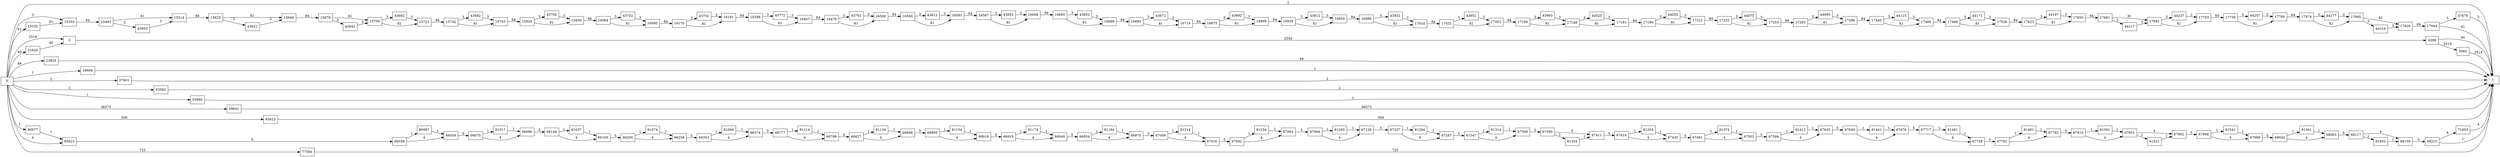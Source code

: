 digraph {
	graph [rankdir=LR]
	node [shape=rectangle]
	2 -> 4268 [label=2559]
	4268 -> 1 [label=40]
	4268 -> 5982 [label=2519]
	5982 -> 1 [label=2519]
	15332 -> 15333 [label=81]
	15333 -> 15493 [label=84]
	15493 -> 15514 [label=81]
	15493 -> 43602 [label=3]
	15514 -> 15625 [label=84]
	15625 -> 15646 [label=81]
	15625 -> 43622 [label=3]
	15646 -> 15679 [label=84]
	15679 -> 15700 [label=81]
	15679 -> 43642 [label=3]
	15700 -> 15721 [label=81]
	15700 -> 43662 [label=3]
	15721 -> 15742 [label=84]
	15742 -> 15763 [label=81]
	15742 -> 43682 [label=3]
	15763 -> 15829 [label=84]
	15829 -> 15850 [label=81]
	15829 -> 43702 [label=3]
	15850 -> 16064 [label=84]
	16064 -> 16095 [label=81]
	16064 -> 43732 [label=3]
	16095 -> 16170 [label=84]
	16170 -> 16191 [label=81]
	16170 -> 43752 [label=3]
	16191 -> 16386 [label=84]
	16386 -> 16407 [label=81]
	16386 -> 43772 [label=3]
	16407 -> 16479 [label=84]
	16479 -> 16500 [label=81]
	16479 -> 43792 [label=3]
	16500 -> 16560 [label=84]
	16560 -> 16581 [label=81]
	16560 -> 43812 [label=3]
	16581 -> 16587 [label=84]
	16587 -> 16608 [label=81]
	16587 -> 43832 [label=3]
	16608 -> 16665 [label=84]
	16665 -> 16686 [label=81]
	16665 -> 43852 [label=3]
	16686 -> 16693 [label=84]
	16693 -> 16714 [label=81]
	16693 -> 43872 [label=3]
	16714 -> 16875 [label=84]
	16875 -> 16896 [label=81]
	16875 -> 43892 [label=3]
	16896 -> 16929 [label=84]
	16929 -> 16950 [label=81]
	16929 -> 43912 [label=3]
	16950 -> 16989 [label=84]
	16989 -> 17010 [label=81]
	16989 -> 43932 [label=3]
	17010 -> 17031 [label=84]
	17031 -> 17052 [label=81]
	17031 -> 43952 [label=3]
	17052 -> 17106 [label=84]
	17106 -> 17148 [label=81]
	17106 -> 43993 [label=3]
	17148 -> 17181 [label=81]
	17148 -> 44025 [label=3]
	17181 -> 17190 [label=84]
	17190 -> 17221 [label=81]
	17190 -> 44055 [label=3]
	17221 -> 17232 [label=84]
	17232 -> 17253 [label=81]
	17232 -> 44075 [label=3]
	17253 -> 17265 [label=84]
	17265 -> 17286 [label=81]
	17265 -> 44095 [label=3]
	17286 -> 17445 [label=84]
	17445 -> 17466 [label=81]
	17445 -> 44115 [label=3]
	17466 -> 17469 [label=84]
	17469 -> 17526 [label=81]
	17469 -> 44171 [label=3]
	17526 -> 17623 [label=84]
	17623 -> 17650 [label=81]
	17623 -> 44197 [label=3]
	17650 -> 17661 [label=84]
	17661 -> 17682 [label=81]
	17661 -> 44217 [label=3]
	17682 -> 17703 [label=81]
	17682 -> 44237 [label=3]
	17703 -> 17739 [label=84]
	17739 -> 17760 [label=81]
	17739 -> 44257 [label=3]
	17760 -> 17874 [label=84]
	17874 -> 17895 [label=81]
	17874 -> 44277 [label=3]
	17895 -> 17929 [label=81]
	17895 -> 44310 [label=3]
	17929 -> 17944 [label=84]
	17944 -> 1 [label=81]
	17944 -> 47679 [label=3]
	23925 -> 1 [label=49]
	29906 -> 1 [label=1]
	31620 -> 2 [label=40]
	37601 -> 1 [label=2]
	43582 -> 1 [label=2]
	43602 -> 15514 [label=3]
	43622 -> 15646 [label=3]
	43642 -> 15700 [label=3]
	43662 -> 15721 [label=3]
	43682 -> 15763 [label=3]
	43702 -> 15850 [label=3]
	43732 -> 16095 [label=3]
	43752 -> 16191 [label=3]
	43772 -> 16407 [label=3]
	43792 -> 16500 [label=3]
	43812 -> 16581 [label=3]
	43832 -> 16608 [label=3]
	43852 -> 16686 [label=3]
	43872 -> 16714 [label=3]
	43892 -> 16896 [label=3]
	43912 -> 16950 [label=3]
	43932 -> 17010 [label=3]
	43952 -> 17052 [label=3]
	43993 -> 17148 [label=3]
	44025 -> 17181 [label=3]
	44055 -> 17221 [label=3]
	44075 -> 17253 [label=3]
	44095 -> 17286 [label=3]
	44115 -> 17466 [label=3]
	44171 -> 17526 [label=3]
	44197 -> 17650 [label=3]
	44217 -> 17682 [label=3]
	44237 -> 17703 [label=3]
	44257 -> 17760 [label=3]
	44277 -> 17895 [label=3]
	44310 -> 17929 [label=3]
	47679 -> 1 [label=3]
	53660 -> 1 [label=1]
	59641 -> 1 [label=36573]
	65622 -> 1 [label=309]
	65623 -> 66038 [label=5]
	66038 -> 66059 [label=4]
	66038 -> 80997 [label=1]
	66059 -> 66075 [label=5]
	66075 -> 66096 [label=4]
	66075 -> 81017 [label=1]
	66096 -> 66144 [label=5]
	66144 -> 66165 [label=4]
	66144 -> 81037 [label=1]
	66165 -> 66200 [label=5]
	66200 -> 66238 [label=4]
	66200 -> 81074 [label=1]
	66238 -> 66353 [label=5]
	66353 -> 66374 [label=4]
	66353 -> 81094 [label=1]
	66374 -> 66777 [label=5]
	66777 -> 66798 [label=4]
	66777 -> 81114 [label=1]
	66798 -> 66827 [label=5]
	66827 -> 66848 [label=4]
	66827 -> 81134 [label=1]
	66848 -> 66895 [label=5]
	66895 -> 66916 [label=4]
	66895 -> 81154 [label=1]
	66916 -> 66919 [label=5]
	66919 -> 66940 [label=4]
	66919 -> 81174 [label=1]
	66940 -> 66954 [label=5]
	66954 -> 66975 [label=4]
	66954 -> 81194 [label=1]
	66975 -> 67009 [label=5]
	67009 -> 67030 [label=4]
	67009 -> 81214 [label=1]
	67030 -> 67042 [label=5]
	67042 -> 67063 [label=4]
	67042 -> 81234 [label=1]
	67063 -> 67094 [label=5]
	67094 -> 67126 [label=4]
	67094 -> 81265 [label=1]
	67126 -> 67237 [label=5]
	67237 -> 67267 [label=4]
	67237 -> 81294 [label=1]
	67267 -> 67347 [label=5]
	67347 -> 67368 [label=4]
	67347 -> 81314 [label=1]
	67368 -> 67390 [label=5]
	67390 -> 67411 [label=4]
	67390 -> 81334 [label=1]
	67411 -> 67414 [label=5]
	67414 -> 67435 [label=4]
	67414 -> 81354 [label=1]
	67435 -> 67481 [label=5]
	67481 -> 67502 [label=4]
	67481 -> 81374 [label=1]
	67502 -> 67594 [label=5]
	67594 -> 67633 [label=4]
	67594 -> 81412 [label=1]
	67633 -> 67646 [label=5]
	67646 -> 67676 [label=4]
	67646 -> 81441 [label=1]
	67676 -> 67717 [label=5]
	67717 -> 67738 [label=4]
	67717 -> 81461 [label=1]
	67738 -> 67761 [label=5]
	67761 -> 67782 [label=4]
	67761 -> 81481 [label=1]
	67782 -> 67910 [label=5]
	67910 -> 67931 [label=4]
	67910 -> 81501 [label=1]
	67931 -> 67952 [label=4]
	67931 -> 81521 [label=1]
	67952 -> 67968 [label=5]
	67968 -> 67989 [label=4]
	67968 -> 81541 [label=1]
	67989 -> 68042 [label=5]
	68042 -> 68063 [label=4]
	68042 -> 81561 [label=1]
	68063 -> 68117 [label=5]
	68117 -> 68159 [label=4]
	68117 -> 81602 [label=1]
	68159 -> 68210 [label=5]
	68210 -> 1 [label=1]
	68210 -> 71603 [label=4]
	71603 -> 1 [label=4]
	77584 -> 1 [label=725]
	80977 -> 65623 [label=1]
	80997 -> 66059 [label=1]
	81017 -> 66096 [label=1]
	81037 -> 66165 [label=1]
	81074 -> 66238 [label=1]
	81094 -> 66374 [label=1]
	81114 -> 66798 [label=1]
	81134 -> 66848 [label=1]
	81154 -> 66916 [label=1]
	81174 -> 66940 [label=1]
	81194 -> 66975 [label=1]
	81214 -> 67030 [label=1]
	81234 -> 67063 [label=1]
	81265 -> 67126 [label=1]
	81294 -> 67267 [label=1]
	81314 -> 67368 [label=1]
	81334 -> 67411 [label=1]
	81354 -> 67435 [label=1]
	81374 -> 67502 [label=1]
	81412 -> 67633 [label=1]
	81441 -> 67676 [label=1]
	81461 -> 67738 [label=1]
	81481 -> 67782 [label=1]
	81501 -> 67931 [label=1]
	81521 -> 67952 [label=1]
	81541 -> 67989 [label=1]
	81561 -> 68063 [label=1]
	81602 -> 68159 [label=1]
	0 -> 2 [label=2519]
	0 -> 15333 [label=3]
	0 -> 65623 [label=4]
	0 -> 1 [label=1]
	0 -> 15332 [label=81]
	0 -> 23925 [label=49]
	0 -> 29906 [label=1]
	0 -> 31620 [label=40]
	0 -> 37601 [label=2]
	0 -> 43582 [label=2]
	0 -> 53660 [label=1]
	0 -> 59641 [label=36573]
	0 -> 65622 [label=309]
	0 -> 77584 [label=725]
	0 -> 80977 [label=1]
}
